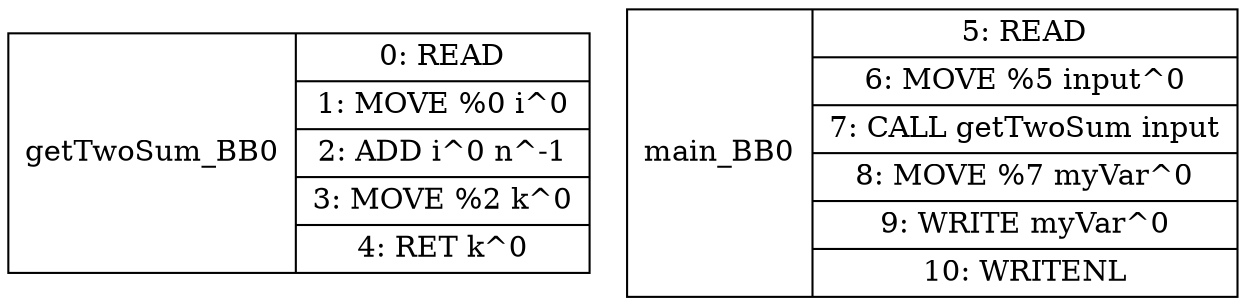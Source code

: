 diGraph G { 
getTwoSum_BB0 [shape=record, label="<b>getTwoSum_BB0| {0: READ |1: MOVE %0 i^0|2: ADD i^0 n^-1|3: MOVE %2 k^0|4: RET k^0}"];
main_BB0 [shape=record, label="<b>main_BB0| {5: READ |6: MOVE %5 input^0|7: CALL getTwoSum input|8: MOVE %7 myVar^0|9: WRITE myVar^0|10: WRITENL }"];



}